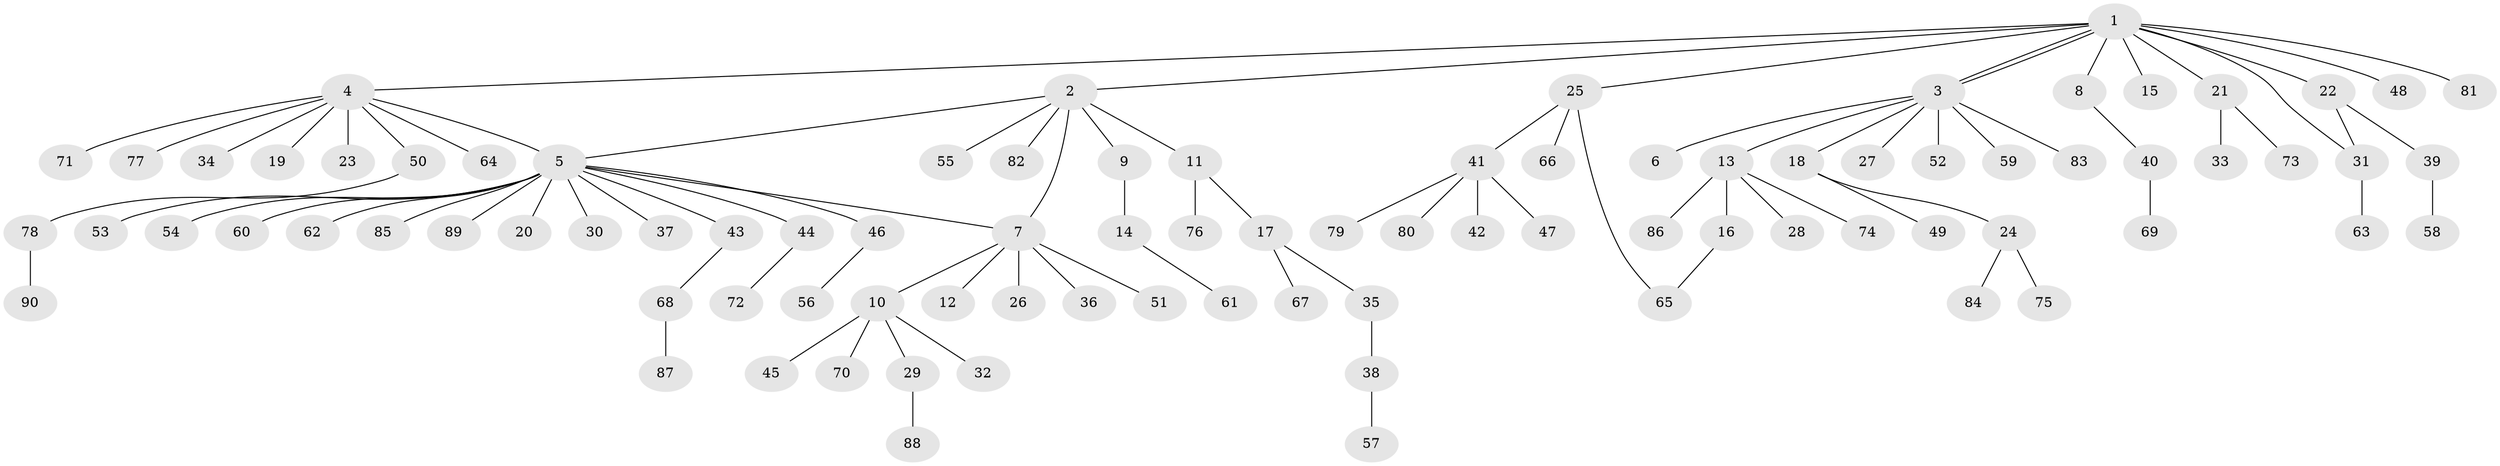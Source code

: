 // coarse degree distribution, {10: 0.017857142857142856, 6: 0.05357142857142857, 7: 0.017857142857142856, 8: 0.017857142857142856, 1: 0.5892857142857143, 2: 0.21428571428571427, 4: 0.05357142857142857, 3: 0.03571428571428571}
// Generated by graph-tools (version 1.1) at 2025/50/03/04/25 22:50:23]
// undirected, 90 vertices, 94 edges
graph export_dot {
  node [color=gray90,style=filled];
  1;
  2;
  3;
  4;
  5;
  6;
  7;
  8;
  9;
  10;
  11;
  12;
  13;
  14;
  15;
  16;
  17;
  18;
  19;
  20;
  21;
  22;
  23;
  24;
  25;
  26;
  27;
  28;
  29;
  30;
  31;
  32;
  33;
  34;
  35;
  36;
  37;
  38;
  39;
  40;
  41;
  42;
  43;
  44;
  45;
  46;
  47;
  48;
  49;
  50;
  51;
  52;
  53;
  54;
  55;
  56;
  57;
  58;
  59;
  60;
  61;
  62;
  63;
  64;
  65;
  66;
  67;
  68;
  69;
  70;
  71;
  72;
  73;
  74;
  75;
  76;
  77;
  78;
  79;
  80;
  81;
  82;
  83;
  84;
  85;
  86;
  87;
  88;
  89;
  90;
  1 -- 2;
  1 -- 3;
  1 -- 3;
  1 -- 4;
  1 -- 8;
  1 -- 15;
  1 -- 21;
  1 -- 22;
  1 -- 25;
  1 -- 31;
  1 -- 48;
  1 -- 81;
  2 -- 5;
  2 -- 7;
  2 -- 9;
  2 -- 11;
  2 -- 55;
  2 -- 82;
  3 -- 6;
  3 -- 13;
  3 -- 18;
  3 -- 27;
  3 -- 52;
  3 -- 59;
  3 -- 83;
  4 -- 5;
  4 -- 19;
  4 -- 23;
  4 -- 34;
  4 -- 50;
  4 -- 64;
  4 -- 71;
  4 -- 77;
  5 -- 7;
  5 -- 20;
  5 -- 30;
  5 -- 37;
  5 -- 43;
  5 -- 44;
  5 -- 46;
  5 -- 53;
  5 -- 54;
  5 -- 60;
  5 -- 62;
  5 -- 85;
  5 -- 89;
  7 -- 10;
  7 -- 12;
  7 -- 26;
  7 -- 36;
  7 -- 51;
  8 -- 40;
  9 -- 14;
  10 -- 29;
  10 -- 32;
  10 -- 45;
  10 -- 70;
  11 -- 17;
  11 -- 76;
  13 -- 16;
  13 -- 28;
  13 -- 74;
  13 -- 86;
  14 -- 61;
  16 -- 65;
  17 -- 35;
  17 -- 67;
  18 -- 24;
  18 -- 49;
  21 -- 33;
  21 -- 73;
  22 -- 31;
  22 -- 39;
  24 -- 75;
  24 -- 84;
  25 -- 41;
  25 -- 65;
  25 -- 66;
  29 -- 88;
  31 -- 63;
  35 -- 38;
  38 -- 57;
  39 -- 58;
  40 -- 69;
  41 -- 42;
  41 -- 47;
  41 -- 79;
  41 -- 80;
  43 -- 68;
  44 -- 72;
  46 -- 56;
  50 -- 78;
  68 -- 87;
  78 -- 90;
}
